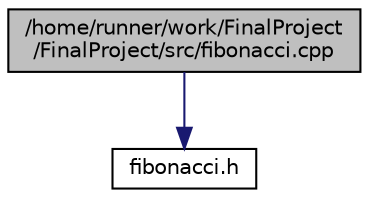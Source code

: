 digraph "/home/runner/work/FinalProject/FinalProject/src/fibonacci.cpp"
{
 // LATEX_PDF_SIZE
  edge [fontname="Helvetica",fontsize="10",labelfontname="Helvetica",labelfontsize="10"];
  node [fontname="Helvetica",fontsize="10",shape=record];
  Node1 [label="/home/runner/work/FinalProject\l/FinalProject/src/fibonacci.cpp",height=0.2,width=0.4,color="black", fillcolor="grey75", style="filled", fontcolor="black",tooltip="implementation of fibonacci function"];
  Node1 -> Node2 [color="midnightblue",fontsize="10",style="solid",fontname="Helvetica"];
  Node2 [label="fibonacci.h",height=0.2,width=0.4,color="black", fillcolor="white", style="filled",URL="$da/d98/fibonacci_8h_source.html",tooltip=" "];
}
